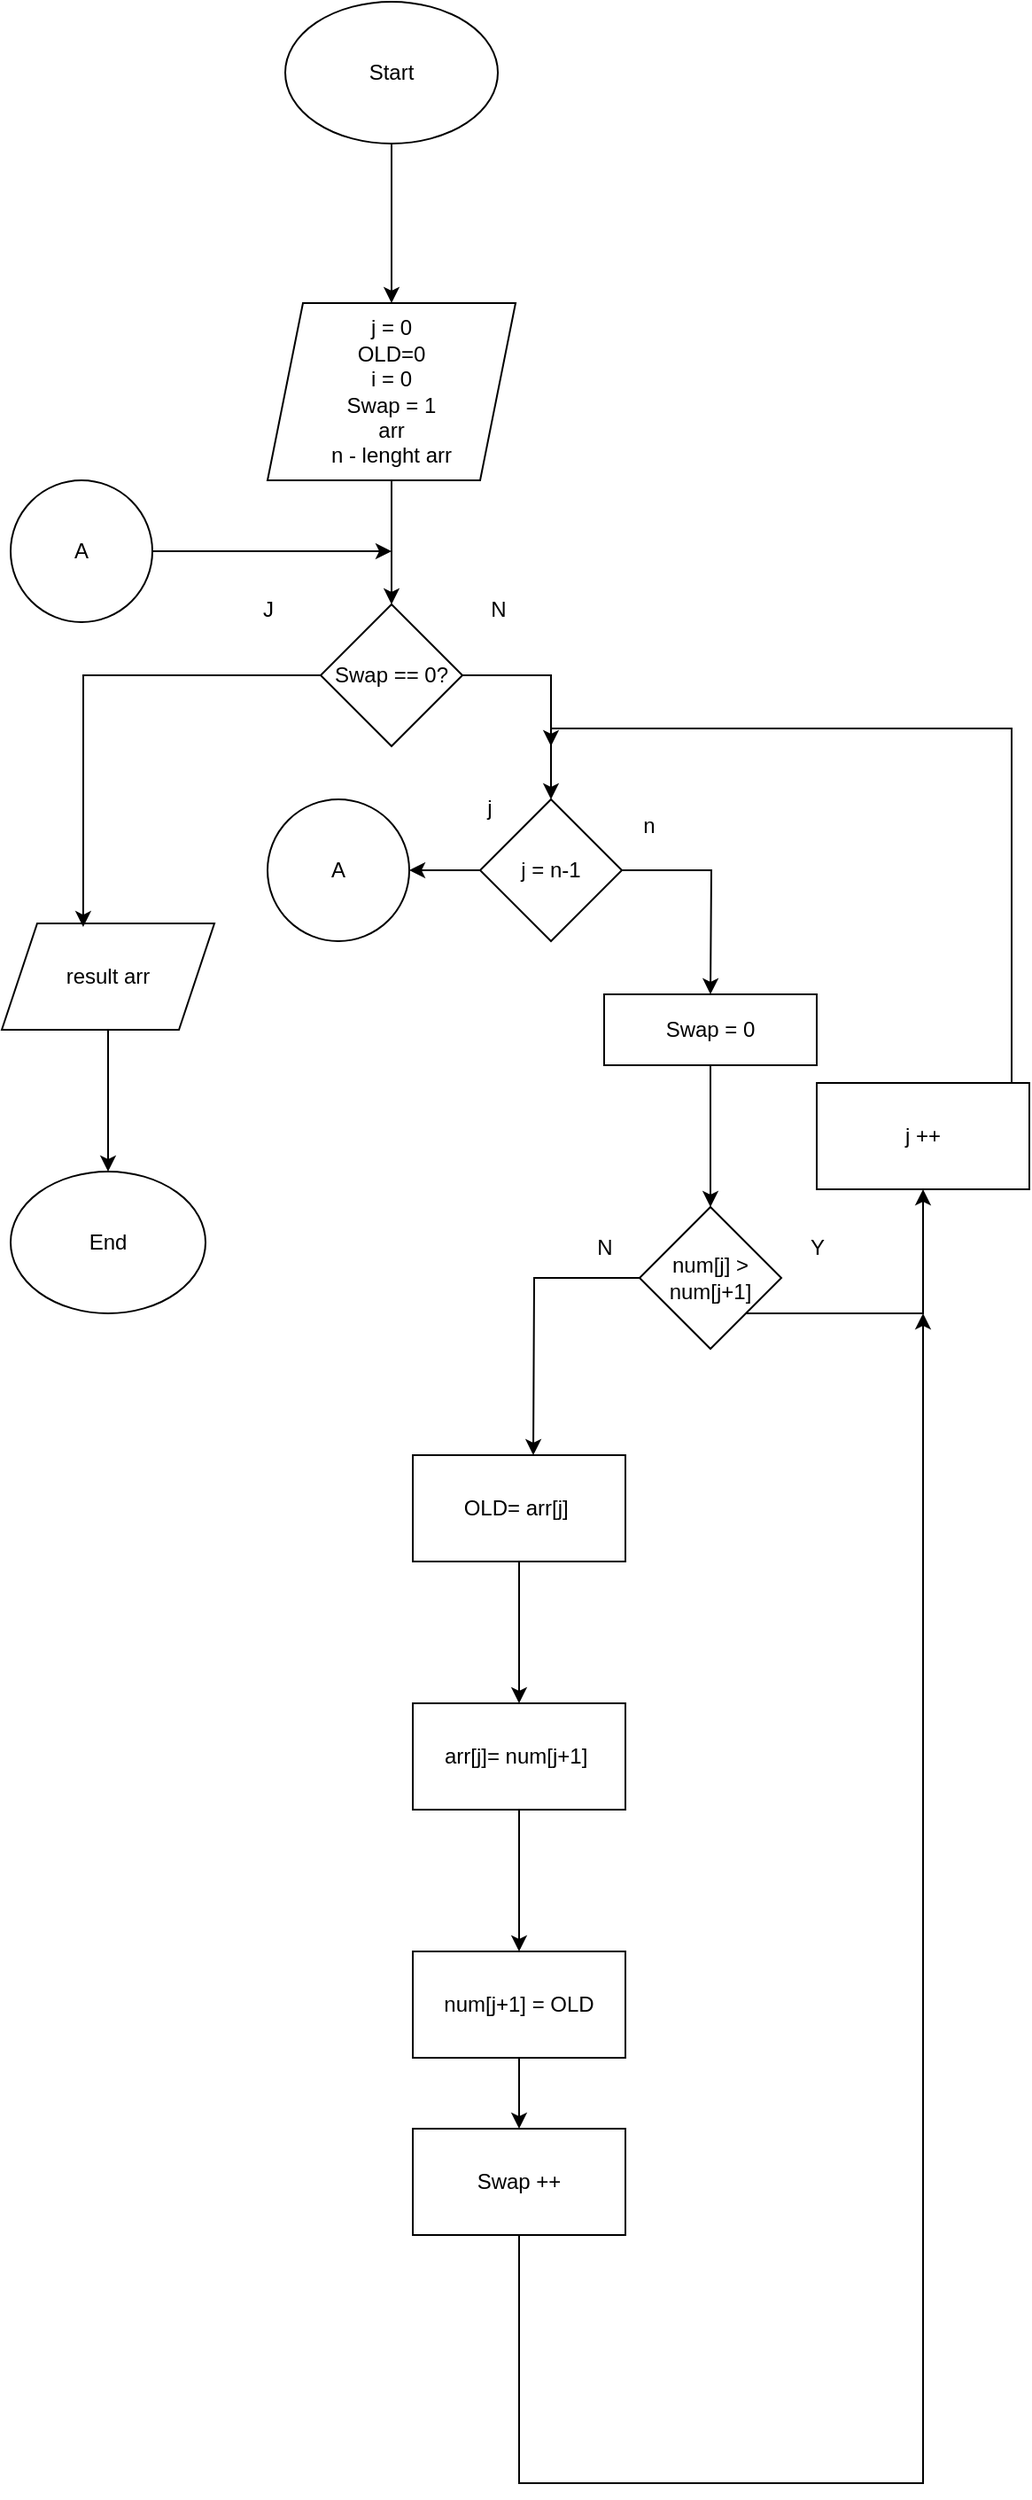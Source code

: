 <mxfile version="26.0.9">
  <diagram name="Page-1" id="qCoTIrj2VNQ7BLIhpHyW">
    <mxGraphModel dx="1173" dy="879" grid="1" gridSize="10" guides="1" tooltips="1" connect="1" arrows="1" fold="1" page="1" pageScale="1" pageWidth="850" pageHeight="1100" math="0" shadow="0">
      <root>
        <mxCell id="0" />
        <mxCell id="1" parent="0" />
        <mxCell id="A-PpN8_tTmoUj-WkjNDf-2" value="" style="edgeStyle=orthogonalEdgeStyle;rounded=0;orthogonalLoop=1;jettySize=auto;html=1;" edge="1" parent="1" source="anH82EzABGfWAVoPL1vo-1" target="A-PpN8_tTmoUj-WkjNDf-1">
          <mxGeometry relative="1" as="geometry" />
        </mxCell>
        <mxCell id="anH82EzABGfWAVoPL1vo-1" value="Start" style="ellipse;whiteSpace=wrap;html=1;" parent="1" vertex="1">
          <mxGeometry x="380" y="20" width="120" height="80" as="geometry" />
        </mxCell>
        <mxCell id="A-PpN8_tTmoUj-WkjNDf-27" value="" style="edgeStyle=orthogonalEdgeStyle;rounded=0;orthogonalLoop=1;jettySize=auto;html=1;" edge="1" parent="1" source="A-PpN8_tTmoUj-WkjNDf-1" target="A-PpN8_tTmoUj-WkjNDf-22">
          <mxGeometry relative="1" as="geometry" />
        </mxCell>
        <mxCell id="A-PpN8_tTmoUj-WkjNDf-1" value="j = 0&lt;div&gt;OLD=0&lt;/div&gt;&lt;div&gt;i = 0&lt;/div&gt;&lt;div&gt;Swap = 1&lt;/div&gt;&lt;div&gt;arr&lt;/div&gt;&lt;div&gt;n - lenght arr&lt;/div&gt;" style="shape=parallelogram;perimeter=parallelogramPerimeter;whiteSpace=wrap;html=1;fixedSize=1;" vertex="1" parent="1">
          <mxGeometry x="370" y="190" width="140" height="100" as="geometry" />
        </mxCell>
        <mxCell id="A-PpN8_tTmoUj-WkjNDf-29" style="edgeStyle=orthogonalEdgeStyle;rounded=0;orthogonalLoop=1;jettySize=auto;html=1;" edge="1" parent="1" source="A-PpN8_tTmoUj-WkjNDf-3">
          <mxGeometry relative="1" as="geometry">
            <mxPoint x="620" y="580" as="targetPoint" />
          </mxGeometry>
        </mxCell>
        <mxCell id="A-PpN8_tTmoUj-WkjNDf-49" style="edgeStyle=orthogonalEdgeStyle;rounded=0;orthogonalLoop=1;jettySize=auto;html=1;" edge="1" parent="1" source="A-PpN8_tTmoUj-WkjNDf-3">
          <mxGeometry relative="1" as="geometry">
            <mxPoint x="450" y="510" as="targetPoint" />
          </mxGeometry>
        </mxCell>
        <mxCell id="A-PpN8_tTmoUj-WkjNDf-3" value="j = n-1" style="rhombus;whiteSpace=wrap;html=1;" vertex="1" parent="1">
          <mxGeometry x="490" y="470" width="80" height="80" as="geometry" />
        </mxCell>
        <mxCell id="A-PpN8_tTmoUj-WkjNDf-7" value="N" style="text;html=1;align=center;verticalAlign=middle;resizable=0;points=[];autosize=1;strokeColor=none;fillColor=none;" vertex="1" parent="1">
          <mxGeometry x="485" y="348" width="30" height="30" as="geometry" />
        </mxCell>
        <mxCell id="A-PpN8_tTmoUj-WkjNDf-8" value="J" style="text;html=1;align=center;verticalAlign=middle;resizable=0;points=[];autosize=1;strokeColor=none;fillColor=none;" vertex="1" parent="1">
          <mxGeometry x="355" y="348" width="30" height="30" as="geometry" />
        </mxCell>
        <mxCell id="A-PpN8_tTmoUj-WkjNDf-13" value="" style="edgeStyle=orthogonalEdgeStyle;rounded=0;orthogonalLoop=1;jettySize=auto;html=1;" edge="1" parent="1" source="A-PpN8_tTmoUj-WkjNDf-10" target="A-PpN8_tTmoUj-WkjNDf-12">
          <mxGeometry relative="1" as="geometry" />
        </mxCell>
        <mxCell id="A-PpN8_tTmoUj-WkjNDf-10" value="result arr" style="shape=parallelogram;perimeter=parallelogramPerimeter;whiteSpace=wrap;html=1;fixedSize=1;" vertex="1" parent="1">
          <mxGeometry x="220" y="540" width="120" height="60" as="geometry" />
        </mxCell>
        <mxCell id="A-PpN8_tTmoUj-WkjNDf-12" value="End" style="ellipse;whiteSpace=wrap;html=1;" vertex="1" parent="1">
          <mxGeometry x="225" y="680" width="110" height="80" as="geometry" />
        </mxCell>
        <mxCell id="A-PpN8_tTmoUj-WkjNDf-17" value="" style="edgeStyle=orthogonalEdgeStyle;rounded=0;orthogonalLoop=1;jettySize=auto;html=1;" edge="1" parent="1" source="A-PpN8_tTmoUj-WkjNDf-15" target="A-PpN8_tTmoUj-WkjNDf-16">
          <mxGeometry relative="1" as="geometry" />
        </mxCell>
        <mxCell id="A-PpN8_tTmoUj-WkjNDf-15" value="Swap = 0" style="rounded=0;whiteSpace=wrap;html=1;" vertex="1" parent="1">
          <mxGeometry x="560" y="580" width="120" height="40" as="geometry" />
        </mxCell>
        <mxCell id="A-PpN8_tTmoUj-WkjNDf-30" style="edgeStyle=orthogonalEdgeStyle;rounded=0;orthogonalLoop=1;jettySize=auto;html=1;" edge="1" parent="1" source="A-PpN8_tTmoUj-WkjNDf-16">
          <mxGeometry relative="1" as="geometry">
            <mxPoint x="520" y="840" as="targetPoint" />
          </mxGeometry>
        </mxCell>
        <mxCell id="A-PpN8_tTmoUj-WkjNDf-46" style="edgeStyle=orthogonalEdgeStyle;rounded=0;orthogonalLoop=1;jettySize=auto;html=1;entryX=0.5;entryY=1;entryDx=0;entryDy=0;" edge="1" parent="1" source="A-PpN8_tTmoUj-WkjNDf-16" target="A-PpN8_tTmoUj-WkjNDf-43">
          <mxGeometry relative="1" as="geometry">
            <mxPoint x="740" y="740" as="targetPoint" />
            <Array as="points">
              <mxPoint x="740" y="760" />
            </Array>
          </mxGeometry>
        </mxCell>
        <mxCell id="A-PpN8_tTmoUj-WkjNDf-16" value="num[j] &amp;gt;&lt;div&gt;num[j+1]&lt;/div&gt;" style="rhombus;whiteSpace=wrap;html=1;rounded=0;" vertex="1" parent="1">
          <mxGeometry x="580" y="700" width="80" height="80" as="geometry" />
        </mxCell>
        <mxCell id="A-PpN8_tTmoUj-WkjNDf-23" style="edgeStyle=orthogonalEdgeStyle;rounded=0;orthogonalLoop=1;jettySize=auto;html=1;entryX=0.383;entryY=0.034;entryDx=0;entryDy=0;entryPerimeter=0;" edge="1" parent="1" source="A-PpN8_tTmoUj-WkjNDf-22" target="A-PpN8_tTmoUj-WkjNDf-10">
          <mxGeometry relative="1" as="geometry">
            <mxPoint x="270" y="470" as="targetPoint" />
          </mxGeometry>
        </mxCell>
        <mxCell id="A-PpN8_tTmoUj-WkjNDf-24" style="edgeStyle=orthogonalEdgeStyle;rounded=0;orthogonalLoop=1;jettySize=auto;html=1;entryX=0.5;entryY=0;entryDx=0;entryDy=0;" edge="1" parent="1" source="A-PpN8_tTmoUj-WkjNDf-22" target="A-PpN8_tTmoUj-WkjNDf-3">
          <mxGeometry relative="1" as="geometry">
            <mxPoint x="550" y="400" as="targetPoint" />
          </mxGeometry>
        </mxCell>
        <mxCell id="A-PpN8_tTmoUj-WkjNDf-22" value="Swap == 0?" style="rhombus;whiteSpace=wrap;html=1;" vertex="1" parent="1">
          <mxGeometry x="400" y="360" width="80" height="80" as="geometry" />
        </mxCell>
        <mxCell id="A-PpN8_tTmoUj-WkjNDf-25" value="j" style="text;html=1;align=center;verticalAlign=middle;resizable=0;points=[];autosize=1;strokeColor=none;fillColor=none;" vertex="1" parent="1">
          <mxGeometry x="480" y="460" width="30" height="30" as="geometry" />
        </mxCell>
        <mxCell id="A-PpN8_tTmoUj-WkjNDf-26" value="n" style="text;html=1;align=center;verticalAlign=middle;resizable=0;points=[];autosize=1;strokeColor=none;fillColor=none;" vertex="1" parent="1">
          <mxGeometry x="570" y="470" width="30" height="30" as="geometry" />
        </mxCell>
        <mxCell id="A-PpN8_tTmoUj-WkjNDf-32" value="Y" style="text;html=1;align=center;verticalAlign=middle;resizable=0;points=[];autosize=1;strokeColor=none;fillColor=none;" vertex="1" parent="1">
          <mxGeometry x="665" y="708" width="30" height="30" as="geometry" />
        </mxCell>
        <mxCell id="A-PpN8_tTmoUj-WkjNDf-33" value="N" style="text;html=1;align=center;verticalAlign=middle;resizable=0;points=[];autosize=1;strokeColor=none;fillColor=none;" vertex="1" parent="1">
          <mxGeometry x="545" y="708" width="30" height="30" as="geometry" />
        </mxCell>
        <mxCell id="A-PpN8_tTmoUj-WkjNDf-36" value="" style="edgeStyle=orthogonalEdgeStyle;rounded=0;orthogonalLoop=1;jettySize=auto;html=1;" edge="1" parent="1" source="A-PpN8_tTmoUj-WkjNDf-34" target="A-PpN8_tTmoUj-WkjNDf-35">
          <mxGeometry relative="1" as="geometry" />
        </mxCell>
        <mxCell id="A-PpN8_tTmoUj-WkjNDf-34" value="OLD= arr[j]&amp;nbsp;" style="rounded=0;whiteSpace=wrap;html=1;" vertex="1" parent="1">
          <mxGeometry x="452" y="840" width="120" height="60" as="geometry" />
        </mxCell>
        <mxCell id="A-PpN8_tTmoUj-WkjNDf-38" value="" style="edgeStyle=orthogonalEdgeStyle;rounded=0;orthogonalLoop=1;jettySize=auto;html=1;" edge="1" parent="1" source="A-PpN8_tTmoUj-WkjNDf-35" target="A-PpN8_tTmoUj-WkjNDf-37">
          <mxGeometry relative="1" as="geometry" />
        </mxCell>
        <mxCell id="A-PpN8_tTmoUj-WkjNDf-35" value="arr[j]= num[j+1]&amp;nbsp;" style="rounded=0;whiteSpace=wrap;html=1;" vertex="1" parent="1">
          <mxGeometry x="452" y="980" width="120" height="60" as="geometry" />
        </mxCell>
        <mxCell id="A-PpN8_tTmoUj-WkjNDf-40" value="" style="edgeStyle=orthogonalEdgeStyle;rounded=0;orthogonalLoop=1;jettySize=auto;html=1;" edge="1" parent="1" source="A-PpN8_tTmoUj-WkjNDf-37" target="A-PpN8_tTmoUj-WkjNDf-39">
          <mxGeometry relative="1" as="geometry" />
        </mxCell>
        <mxCell id="A-PpN8_tTmoUj-WkjNDf-37" value="num[j+1] = OLD" style="rounded=0;whiteSpace=wrap;html=1;" vertex="1" parent="1">
          <mxGeometry x="452" y="1120" width="120" height="60" as="geometry" />
        </mxCell>
        <mxCell id="A-PpN8_tTmoUj-WkjNDf-47" style="edgeStyle=orthogonalEdgeStyle;rounded=0;orthogonalLoop=1;jettySize=auto;html=1;" edge="1" parent="1" source="A-PpN8_tTmoUj-WkjNDf-39">
          <mxGeometry relative="1" as="geometry">
            <mxPoint x="740" y="760" as="targetPoint" />
            <Array as="points">
              <mxPoint x="512" y="1420" />
            </Array>
          </mxGeometry>
        </mxCell>
        <mxCell id="A-PpN8_tTmoUj-WkjNDf-39" value="Swap ++" style="whiteSpace=wrap;html=1;rounded=0;" vertex="1" parent="1">
          <mxGeometry x="452" y="1220" width="120" height="60" as="geometry" />
        </mxCell>
        <mxCell id="A-PpN8_tTmoUj-WkjNDf-53" style="edgeStyle=orthogonalEdgeStyle;rounded=0;orthogonalLoop=1;jettySize=auto;html=1;" edge="1" parent="1" source="A-PpN8_tTmoUj-WkjNDf-43">
          <mxGeometry relative="1" as="geometry">
            <mxPoint x="530" y="440" as="targetPoint" />
            <Array as="points">
              <mxPoint x="790" y="430" />
            </Array>
          </mxGeometry>
        </mxCell>
        <mxCell id="A-PpN8_tTmoUj-WkjNDf-43" value="j ++" style="rounded=0;whiteSpace=wrap;html=1;" vertex="1" parent="1">
          <mxGeometry x="680" y="630" width="120" height="60" as="geometry" />
        </mxCell>
        <mxCell id="A-PpN8_tTmoUj-WkjNDf-50" value="A" style="ellipse;whiteSpace=wrap;html=1;aspect=fixed;" vertex="1" parent="1">
          <mxGeometry x="370" y="470" width="80" height="80" as="geometry" />
        </mxCell>
        <mxCell id="A-PpN8_tTmoUj-WkjNDf-52" style="edgeStyle=orthogonalEdgeStyle;rounded=0;orthogonalLoop=1;jettySize=auto;html=1;" edge="1" parent="1" source="A-PpN8_tTmoUj-WkjNDf-51">
          <mxGeometry relative="1" as="geometry">
            <mxPoint x="440" y="330" as="targetPoint" />
          </mxGeometry>
        </mxCell>
        <mxCell id="A-PpN8_tTmoUj-WkjNDf-51" value="A" style="ellipse;whiteSpace=wrap;html=1;aspect=fixed;" vertex="1" parent="1">
          <mxGeometry x="225" y="290" width="80" height="80" as="geometry" />
        </mxCell>
      </root>
    </mxGraphModel>
  </diagram>
</mxfile>
